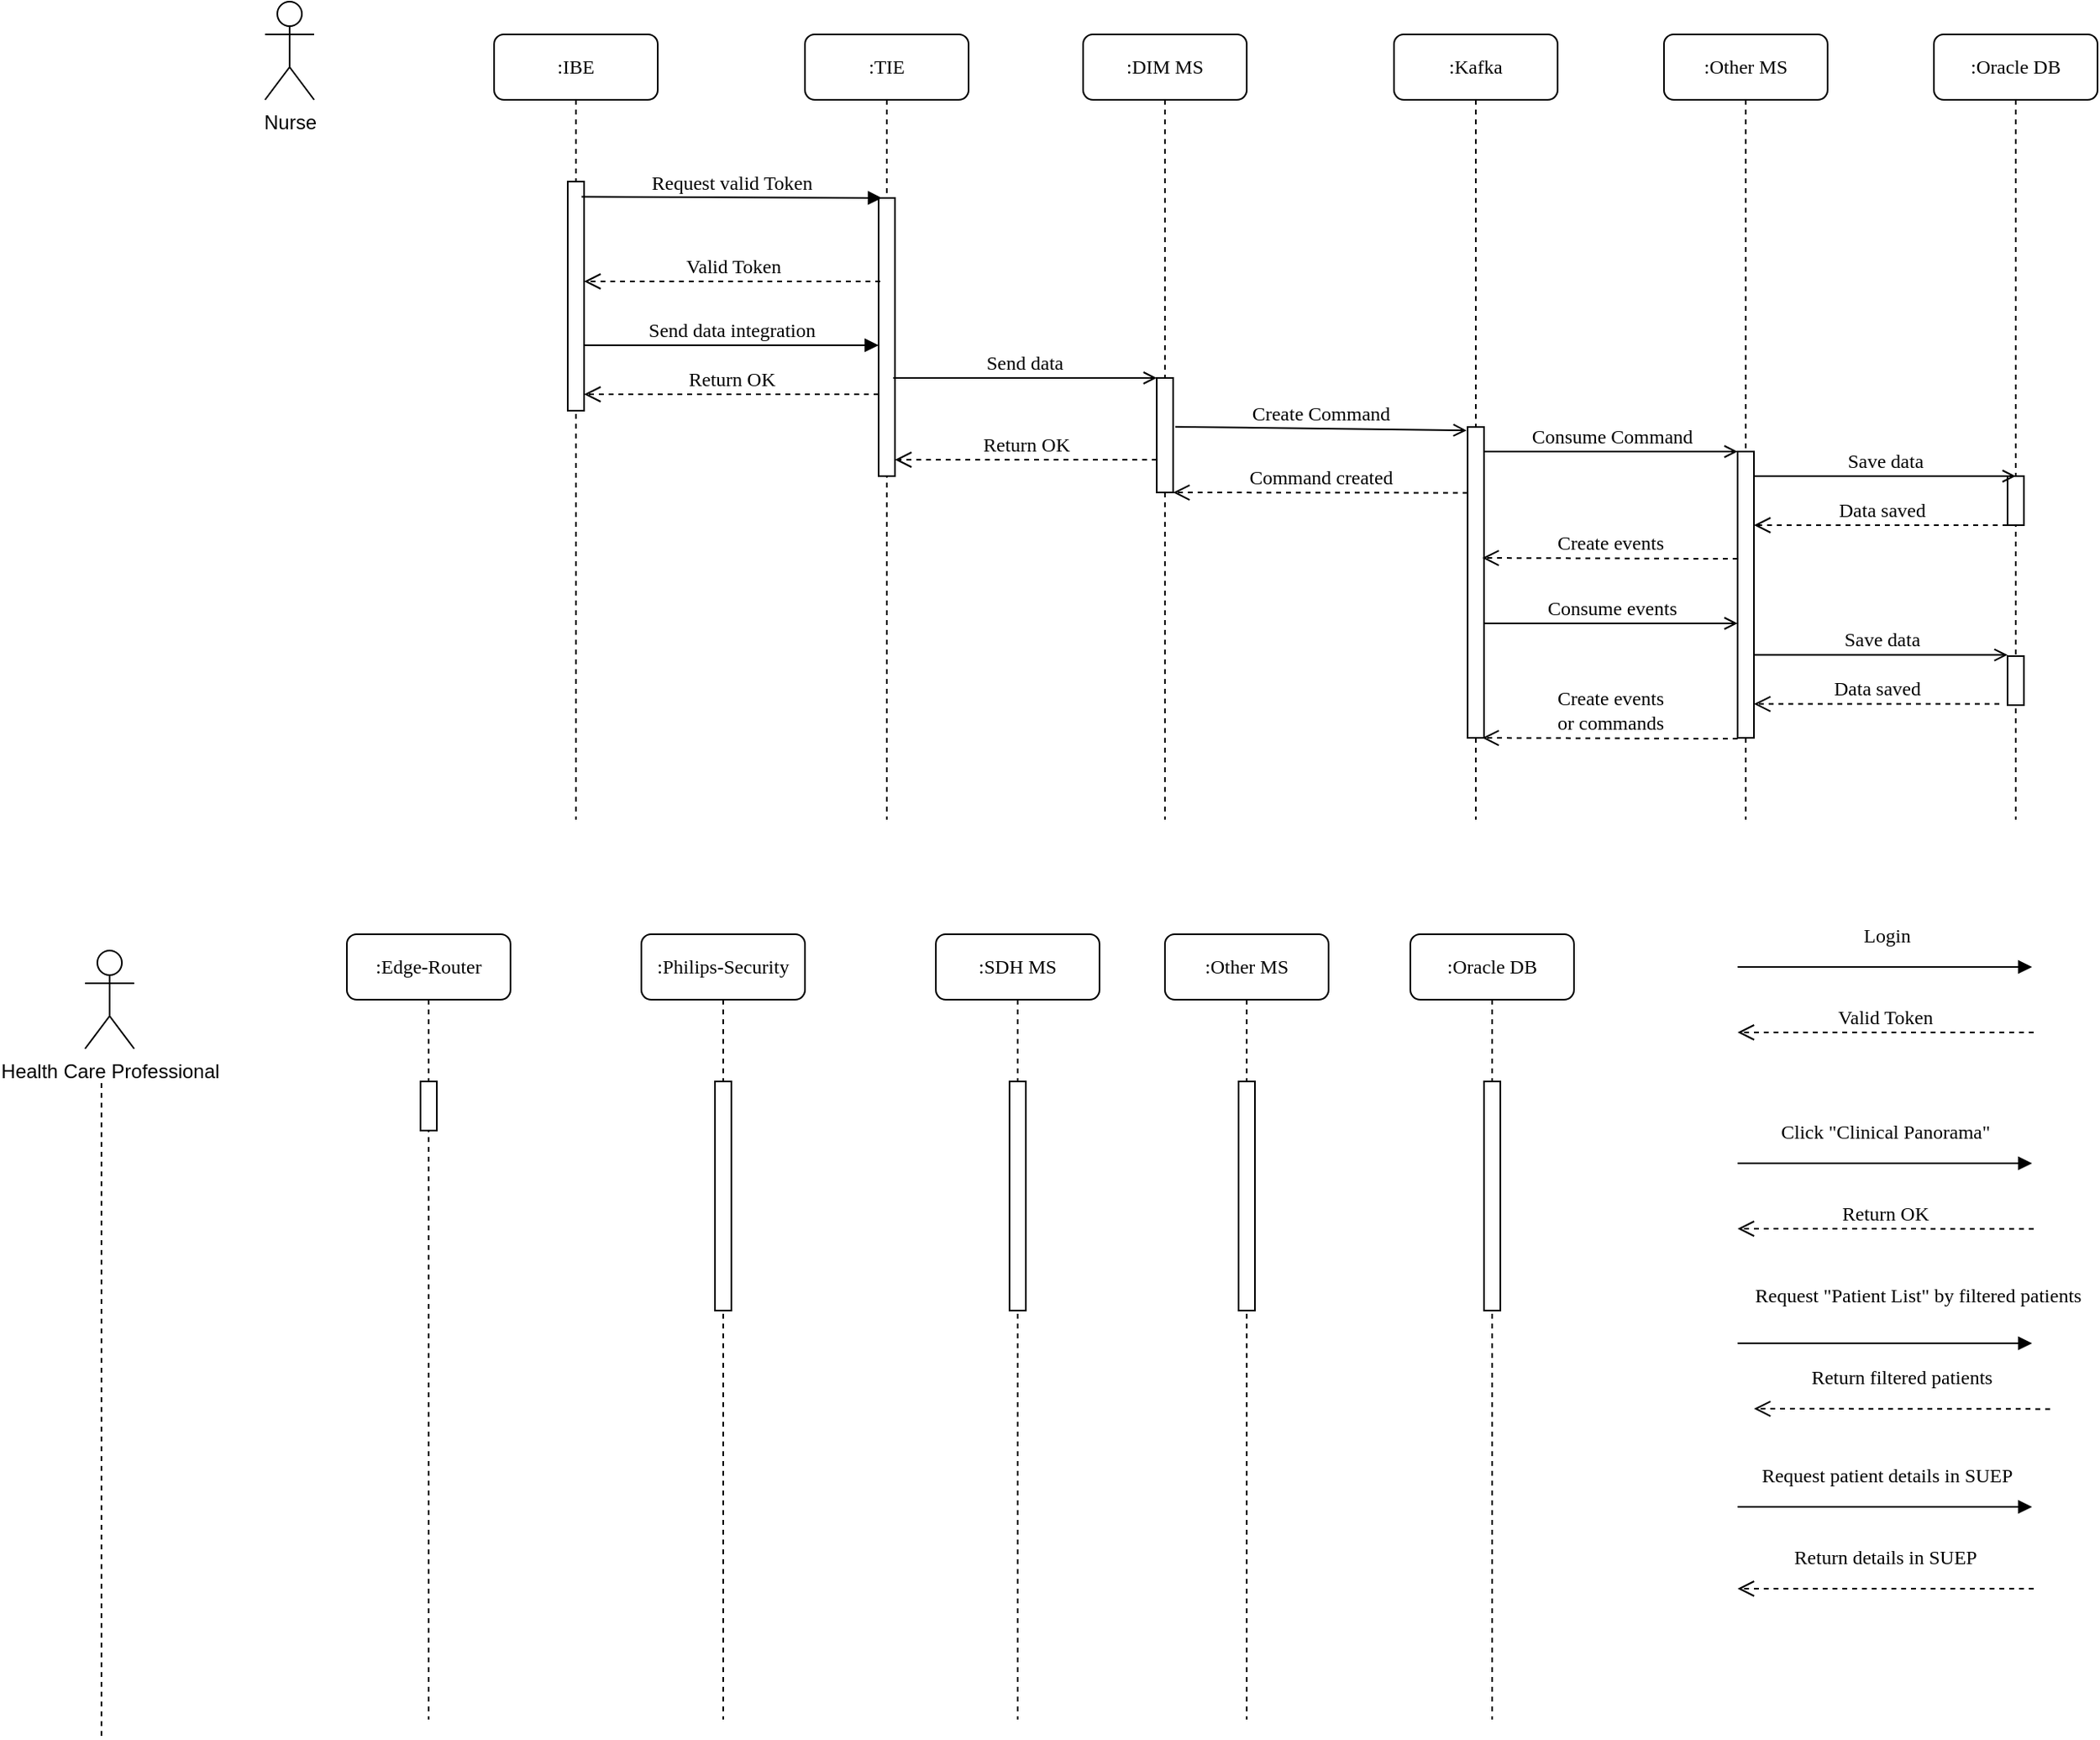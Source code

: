 <mxfile version="24.4.13" type="github">
  <diagram name="Page-1" id="rFNN8qEmDHb4V85OfL6x">
    <mxGraphModel dx="2280" dy="527" grid="1" gridSize="10" guides="1" tooltips="1" connect="1" arrows="1" fold="1" page="1" pageScale="1" pageWidth="850" pageHeight="1100" math="0" shadow="0">
      <root>
        <mxCell id="0" />
        <mxCell id="1" parent="0" />
        <mxCell id="iZ2527w8M4fYvjXvJs2w-1" value=":IBE" style="shape=umlLifeline;perimeter=lifelinePerimeter;whiteSpace=wrap;html=1;container=1;collapsible=0;recursiveResize=0;outlineConnect=0;rounded=1;shadow=0;comic=0;labelBackgroundColor=none;strokeWidth=1;fontFamily=Verdana;fontSize=12;align=center;" vertex="1" parent="1">
          <mxGeometry x="50" y="40" width="100" height="480" as="geometry" />
        </mxCell>
        <mxCell id="iZ2527w8M4fYvjXvJs2w-2" value="" style="html=1;points=[];perimeter=orthogonalPerimeter;rounded=0;shadow=0;comic=0;labelBackgroundColor=none;strokeWidth=1;fontFamily=Verdana;fontSize=12;align=center;" vertex="1" parent="iZ2527w8M4fYvjXvJs2w-1">
          <mxGeometry x="45" y="90" width="10" height="140" as="geometry" />
        </mxCell>
        <mxCell id="iZ2527w8M4fYvjXvJs2w-3" value=":TIE" style="shape=umlLifeline;perimeter=lifelinePerimeter;whiteSpace=wrap;html=1;container=1;collapsible=0;recursiveResize=0;outlineConnect=0;rounded=1;shadow=0;comic=0;labelBackgroundColor=none;strokeWidth=1;fontFamily=Verdana;fontSize=12;align=center;" vertex="1" parent="1">
          <mxGeometry x="240" y="40" width="100" height="480" as="geometry" />
        </mxCell>
        <mxCell id="iZ2527w8M4fYvjXvJs2w-4" value="" style="html=1;points=[];perimeter=orthogonalPerimeter;rounded=0;shadow=0;comic=0;labelBackgroundColor=none;strokeWidth=1;fontFamily=Verdana;fontSize=12;align=center;" vertex="1" parent="iZ2527w8M4fYvjXvJs2w-3">
          <mxGeometry x="45" y="100" width="10" height="170" as="geometry" />
        </mxCell>
        <mxCell id="iZ2527w8M4fYvjXvJs2w-5" value=":DIM MS" style="shape=umlLifeline;perimeter=lifelinePerimeter;whiteSpace=wrap;html=1;container=1;collapsible=0;recursiveResize=0;outlineConnect=0;rounded=1;shadow=0;comic=0;labelBackgroundColor=none;strokeWidth=1;fontFamily=Verdana;fontSize=12;align=center;" vertex="1" parent="1">
          <mxGeometry x="410" y="40" width="100" height="480" as="geometry" />
        </mxCell>
        <mxCell id="iZ2527w8M4fYvjXvJs2w-6" value="" style="html=1;points=[];perimeter=orthogonalPerimeter;rounded=0;shadow=0;comic=0;labelBackgroundColor=none;strokeWidth=1;fontFamily=Verdana;fontSize=12;align=center;" vertex="1" parent="iZ2527w8M4fYvjXvJs2w-5">
          <mxGeometry x="45" y="210" width="10" height="70" as="geometry" />
        </mxCell>
        <mxCell id="iZ2527w8M4fYvjXvJs2w-7" value=":Kafka" style="shape=umlLifeline;perimeter=lifelinePerimeter;whiteSpace=wrap;html=1;container=1;collapsible=0;recursiveResize=0;outlineConnect=0;rounded=1;shadow=0;comic=0;labelBackgroundColor=none;strokeWidth=1;fontFamily=Verdana;fontSize=12;align=center;" vertex="1" parent="1">
          <mxGeometry x="600" y="40" width="100" height="480" as="geometry" />
        </mxCell>
        <mxCell id="iZ2527w8M4fYvjXvJs2w-8" value="" style="html=1;points=[];perimeter=orthogonalPerimeter;rounded=0;shadow=0;comic=0;labelBackgroundColor=none;strokeWidth=1;fontFamily=Verdana;fontSize=12;align=center;" vertex="1" parent="iZ2527w8M4fYvjXvJs2w-7">
          <mxGeometry x="45" y="240" width="10" height="190" as="geometry" />
        </mxCell>
        <mxCell id="iZ2527w8M4fYvjXvJs2w-9" value=":Other MS" style="shape=umlLifeline;perimeter=lifelinePerimeter;whiteSpace=wrap;html=1;container=1;collapsible=0;recursiveResize=0;outlineConnect=0;rounded=1;shadow=0;comic=0;labelBackgroundColor=none;strokeWidth=1;fontFamily=Verdana;fontSize=12;align=center;" vertex="1" parent="1">
          <mxGeometry x="765" y="40" width="100" height="480" as="geometry" />
        </mxCell>
        <mxCell id="iZ2527w8M4fYvjXvJs2w-10" value="" style="html=1;points=[];perimeter=orthogonalPerimeter;rounded=0;shadow=0;comic=0;labelBackgroundColor=none;strokeWidth=1;fontFamily=Verdana;fontSize=12;align=center;" vertex="1" parent="iZ2527w8M4fYvjXvJs2w-9">
          <mxGeometry x="45" y="255" width="10" height="175" as="geometry" />
        </mxCell>
        <mxCell id="iZ2527w8M4fYvjXvJs2w-11" value="Consume Command" style="html=1;verticalAlign=bottom;endArrow=open;labelBackgroundColor=none;fontFamily=Verdana;fontSize=12;entryX=-0.062;entryY=0.011;entryDx=0;entryDy=0;entryPerimeter=0;endFill=0;" edge="1" parent="iZ2527w8M4fYvjXvJs2w-9">
          <mxGeometry relative="1" as="geometry">
            <mxPoint x="-110" y="255" as="sourcePoint" />
            <mxPoint x="45" y="255" as="targetPoint" />
          </mxGeometry>
        </mxCell>
        <mxCell id="iZ2527w8M4fYvjXvJs2w-12" value=":Oracle DB" style="shape=umlLifeline;perimeter=lifelinePerimeter;whiteSpace=wrap;html=1;container=1;collapsible=0;recursiveResize=0;outlineConnect=0;rounded=1;shadow=0;comic=0;labelBackgroundColor=none;strokeWidth=1;fontFamily=Verdana;fontSize=12;align=center;" vertex="1" parent="1">
          <mxGeometry x="930" y="40" width="100" height="480" as="geometry" />
        </mxCell>
        <mxCell id="iZ2527w8M4fYvjXvJs2w-13" value="" style="html=1;points=[];perimeter=orthogonalPerimeter;rounded=0;shadow=0;comic=0;labelBackgroundColor=none;strokeWidth=1;fontFamily=Verdana;fontSize=12;align=center;" vertex="1" parent="iZ2527w8M4fYvjXvJs2w-12">
          <mxGeometry x="45" y="270" width="10" height="30" as="geometry" />
        </mxCell>
        <mxCell id="iZ2527w8M4fYvjXvJs2w-14" value="" style="html=1;points=[];perimeter=orthogonalPerimeter;rounded=0;shadow=0;comic=0;labelBackgroundColor=none;strokeWidth=1;fontFamily=Verdana;fontSize=12;align=center;" vertex="1" parent="iZ2527w8M4fYvjXvJs2w-12">
          <mxGeometry x="45" y="380" width="10" height="30" as="geometry" />
        </mxCell>
        <mxCell id="iZ2527w8M4fYvjXvJs2w-15" value="Save data" style="html=1;verticalAlign=bottom;endArrow=open;labelBackgroundColor=none;fontFamily=Verdana;fontSize=12;endFill=0;" edge="1" parent="iZ2527w8M4fYvjXvJs2w-12" source="iZ2527w8M4fYvjXvJs2w-10">
          <mxGeometry relative="1" as="geometry">
            <mxPoint x="-100" y="379" as="sourcePoint" />
            <mxPoint x="45" y="379.31" as="targetPoint" />
          </mxGeometry>
        </mxCell>
        <mxCell id="iZ2527w8M4fYvjXvJs2w-16" value="Data saved" style="html=1;verticalAlign=bottom;endArrow=open;dashed=1;endSize=8;labelBackgroundColor=none;fontFamily=Verdana;fontSize=12;edgeStyle=elbowEdgeStyle;elbow=vertical;" edge="1" parent="iZ2527w8M4fYvjXvJs2w-12" target="iZ2527w8M4fYvjXvJs2w-10">
          <mxGeometry relative="1" as="geometry">
            <mxPoint x="-90" y="409" as="targetPoint" />
            <Array as="points">
              <mxPoint x="-85" y="409.31" />
            </Array>
            <mxPoint x="40" y="409.31" as="sourcePoint" />
          </mxGeometry>
        </mxCell>
        <mxCell id="iZ2527w8M4fYvjXvJs2w-17" value="Send data" style="html=1;verticalAlign=bottom;endArrow=open;labelBackgroundColor=none;fontFamily=Verdana;fontSize=12;exitX=0.89;exitY=0.841;exitDx=0;exitDy=0;exitPerimeter=0;endFill=0;" edge="1" parent="1">
          <mxGeometry relative="1" as="geometry">
            <mxPoint x="293.9" y="250.0" as="sourcePoint" />
            <mxPoint x="455" y="250.0" as="targetPoint" />
          </mxGeometry>
        </mxCell>
        <mxCell id="iZ2527w8M4fYvjXvJs2w-18" value="Send data integration" style="html=1;verticalAlign=bottom;endArrow=block;labelBackgroundColor=none;fontFamily=Verdana;fontSize=12;exitX=1;exitY=0.529;exitDx=0;exitDy=0;exitPerimeter=0;" edge="1" parent="1">
          <mxGeometry relative="1" as="geometry">
            <mxPoint x="105" y="230" as="sourcePoint" />
            <mxPoint x="285" y="230" as="targetPoint" />
          </mxGeometry>
        </mxCell>
        <mxCell id="iZ2527w8M4fYvjXvJs2w-19" value="Request valid Token" style="html=1;verticalAlign=bottom;endArrow=block;labelBackgroundColor=none;fontFamily=Verdana;fontSize=12;entryX=0.2;entryY=0;entryDx=0;entryDy=0;entryPerimeter=0;exitX=0.845;exitY=0.066;exitDx=0;exitDy=0;exitPerimeter=0;" edge="1" parent="1" source="iZ2527w8M4fYvjXvJs2w-2" target="iZ2527w8M4fYvjXvJs2w-4">
          <mxGeometry relative="1" as="geometry">
            <mxPoint x="120" y="140" as="sourcePoint" />
            <mxPoint x="280" y="140" as="targetPoint" />
          </mxGeometry>
        </mxCell>
        <mxCell id="iZ2527w8M4fYvjXvJs2w-20" value="Valid Token" style="html=1;verticalAlign=bottom;endArrow=open;dashed=1;endSize=8;labelBackgroundColor=none;fontFamily=Verdana;fontSize=12;edgeStyle=elbowEdgeStyle;elbow=vertical;exitX=0.1;exitY=0.3;exitDx=0;exitDy=0;exitPerimeter=0;" edge="1" parent="1" source="iZ2527w8M4fYvjXvJs2w-4" target="iZ2527w8M4fYvjXvJs2w-2">
          <mxGeometry relative="1" as="geometry">
            <mxPoint x="120" y="180" as="targetPoint" />
            <Array as="points" />
            <mxPoint x="270" y="180" as="sourcePoint" />
          </mxGeometry>
        </mxCell>
        <mxCell id="iZ2527w8M4fYvjXvJs2w-21" value="Create Command" style="html=1;verticalAlign=bottom;endArrow=open;labelBackgroundColor=none;fontFamily=Verdana;fontSize=12;entryX=-0.062;entryY=0.011;entryDx=0;entryDy=0;entryPerimeter=0;exitX=1.129;exitY=0.426;exitDx=0;exitDy=0;exitPerimeter=0;endFill=0;" edge="1" parent="1" source="iZ2527w8M4fYvjXvJs2w-6" target="iZ2527w8M4fYvjXvJs2w-8">
          <mxGeometry relative="1" as="geometry">
            <mxPoint x="480" y="280" as="sourcePoint" />
            <mxPoint x="610" y="280" as="targetPoint" />
          </mxGeometry>
        </mxCell>
        <mxCell id="iZ2527w8M4fYvjXvJs2w-22" value="Return OK" style="html=1;verticalAlign=bottom;endArrow=open;dashed=1;endSize=8;labelBackgroundColor=none;fontFamily=Verdana;fontSize=12;edgeStyle=elbowEdgeStyle;elbow=vertical;" edge="1" parent="1" target="iZ2527w8M4fYvjXvJs2w-2">
          <mxGeometry relative="1" as="geometry">
            <mxPoint x="110" y="260" as="targetPoint" />
            <Array as="points">
              <mxPoint x="270" y="260" />
            </Array>
            <mxPoint x="285" y="260" as="sourcePoint" />
          </mxGeometry>
        </mxCell>
        <mxCell id="iZ2527w8M4fYvjXvJs2w-23" value="Return OK" style="html=1;verticalAlign=bottom;endArrow=open;dashed=1;endSize=8;labelBackgroundColor=none;fontFamily=Verdana;fontSize=12;edgeStyle=elbowEdgeStyle;elbow=vertical;" edge="1" parent="1" source="iZ2527w8M4fYvjXvJs2w-6" target="iZ2527w8M4fYvjXvJs2w-4">
          <mxGeometry relative="1" as="geometry">
            <mxPoint x="310" y="300" as="targetPoint" />
            <Array as="points">
              <mxPoint x="445" y="300" />
            </Array>
            <mxPoint x="450" y="300" as="sourcePoint" />
          </mxGeometry>
        </mxCell>
        <mxCell id="iZ2527w8M4fYvjXvJs2w-24" value="Save data" style="html=1;verticalAlign=bottom;endArrow=open;labelBackgroundColor=none;fontFamily=Verdana;fontSize=12;endFill=0;" edge="1" parent="1">
          <mxGeometry relative="1" as="geometry">
            <mxPoint x="820" y="310" as="sourcePoint" />
            <mxPoint x="980" y="310" as="targetPoint" />
          </mxGeometry>
        </mxCell>
        <mxCell id="iZ2527w8M4fYvjXvJs2w-25" value="Create events" style="html=1;verticalAlign=bottom;endArrow=open;dashed=1;endSize=8;labelBackgroundColor=none;fontFamily=Verdana;fontSize=12;edgeStyle=elbowEdgeStyle;elbow=vertical;exitX=0.103;exitY=0.536;exitDx=0;exitDy=0;exitPerimeter=0;" edge="1" parent="1">
          <mxGeometry relative="1" as="geometry">
            <mxPoint x="653.97" y="360" as="targetPoint" />
            <Array as="points">
              <mxPoint x="738.97" y="360" />
            </Array>
            <mxPoint x="810.0" y="360.56" as="sourcePoint" />
          </mxGeometry>
        </mxCell>
        <mxCell id="iZ2527w8M4fYvjXvJs2w-26" value="Data saved" style="html=1;verticalAlign=bottom;endArrow=open;dashed=1;endSize=8;labelBackgroundColor=none;fontFamily=Verdana;fontSize=12;edgeStyle=elbowEdgeStyle;elbow=vertical;" edge="1" parent="1" source="iZ2527w8M4fYvjXvJs2w-13" target="iZ2527w8M4fYvjXvJs2w-10">
          <mxGeometry relative="1" as="geometry">
            <mxPoint x="870" y="350" as="targetPoint" />
            <Array as="points">
              <mxPoint x="850" y="340" />
            </Array>
            <mxPoint x="960" y="339" as="sourcePoint" />
          </mxGeometry>
        </mxCell>
        <mxCell id="iZ2527w8M4fYvjXvJs2w-27" value="Command created" style="html=1;verticalAlign=bottom;endArrow=open;dashed=1;endSize=8;labelBackgroundColor=none;fontFamily=Verdana;fontSize=12;edgeStyle=elbowEdgeStyle;elbow=vertical;" edge="1" parent="1">
          <mxGeometry relative="1" as="geometry">
            <mxPoint x="465" y="320.004" as="targetPoint" />
            <Array as="points" />
            <mxPoint x="645" y="320.241" as="sourcePoint" />
          </mxGeometry>
        </mxCell>
        <mxCell id="iZ2527w8M4fYvjXvJs2w-28" value="Consume events" style="html=1;verticalAlign=bottom;endArrow=open;labelBackgroundColor=none;fontFamily=Verdana;fontSize=12;entryX=-0.062;entryY=0.011;entryDx=0;entryDy=0;entryPerimeter=0;endFill=0;" edge="1" parent="1">
          <mxGeometry relative="1" as="geometry">
            <mxPoint x="655" y="400" as="sourcePoint" />
            <mxPoint x="810" y="400" as="targetPoint" />
          </mxGeometry>
        </mxCell>
        <mxCell id="iZ2527w8M4fYvjXvJs2w-29" value="Create events &lt;br&gt;or commands" style="html=1;verticalAlign=bottom;endArrow=open;dashed=1;endSize=8;labelBackgroundColor=none;fontFamily=Verdana;fontSize=12;edgeStyle=elbowEdgeStyle;elbow=vertical;exitX=0.103;exitY=0.536;exitDx=0;exitDy=0;exitPerimeter=0;" edge="1" parent="1">
          <mxGeometry relative="1" as="geometry">
            <mxPoint x="653.97" y="470" as="targetPoint" />
            <Array as="points">
              <mxPoint x="738.97" y="470" />
            </Array>
            <mxPoint x="810.0" y="470.56" as="sourcePoint" />
          </mxGeometry>
        </mxCell>
        <mxCell id="iZ2527w8M4fYvjXvJs2w-30" value="Nurse" style="shape=umlActor;verticalLabelPosition=bottom;verticalAlign=top;html=1;outlineConnect=0;" vertex="1" parent="1">
          <mxGeometry x="-90" y="20" width="30" height="60" as="geometry" />
        </mxCell>
        <mxCell id="iZ2527w8M4fYvjXvJs2w-33" value="Login" style="html=1;verticalAlign=bottom;endArrow=block;labelBackgroundColor=none;fontFamily=Verdana;fontSize=12;exitX=1;exitY=0.529;exitDx=0;exitDy=0;exitPerimeter=0;" edge="1" parent="1">
          <mxGeometry x="0.004" y="10" relative="1" as="geometry">
            <mxPoint x="810" y="610" as="sourcePoint" />
            <mxPoint x="990" y="610" as="targetPoint" />
            <mxPoint as="offset" />
          </mxGeometry>
        </mxCell>
        <mxCell id="iZ2527w8M4fYvjXvJs2w-35" value="Valid Token" style="html=1;verticalAlign=bottom;endArrow=open;dashed=1;endSize=8;labelBackgroundColor=none;fontFamily=Verdana;fontSize=12;edgeStyle=elbowEdgeStyle;elbow=vertical;exitX=0.1;exitY=0.3;exitDx=0;exitDy=0;exitPerimeter=0;" edge="1" parent="1">
          <mxGeometry x="0.003" relative="1" as="geometry">
            <mxPoint x="810" y="650" as="targetPoint" />
            <Array as="points" />
            <mxPoint x="991" y="650" as="sourcePoint" />
            <mxPoint as="offset" />
          </mxGeometry>
        </mxCell>
        <mxCell id="iZ2527w8M4fYvjXvJs2w-36" value="Health Care Professional" style="shape=umlActor;verticalLabelPosition=bottom;verticalAlign=top;html=1;outlineConnect=0;" vertex="1" parent="1">
          <mxGeometry x="-200" y="600" width="30" height="60" as="geometry" />
        </mxCell>
        <mxCell id="iZ2527w8M4fYvjXvJs2w-37" value="Click &quot;Clinical Panorama&quot;" style="html=1;verticalAlign=bottom;endArrow=block;labelBackgroundColor=none;fontFamily=Verdana;fontSize=12;exitX=1;exitY=0.529;exitDx=0;exitDy=0;exitPerimeter=0;" edge="1" parent="1">
          <mxGeometry y="10" relative="1" as="geometry">
            <mxPoint x="810" y="730" as="sourcePoint" />
            <mxPoint x="990" y="730" as="targetPoint" />
            <mxPoint as="offset" />
          </mxGeometry>
        </mxCell>
        <mxCell id="iZ2527w8M4fYvjXvJs2w-40" value="Return OK" style="html=1;verticalAlign=bottom;endArrow=open;dashed=1;endSize=8;labelBackgroundColor=none;fontFamily=Verdana;fontSize=12;edgeStyle=elbowEdgeStyle;elbow=vertical;exitX=0.1;exitY=0.3;exitDx=0;exitDy=0;exitPerimeter=0;" edge="1" parent="1">
          <mxGeometry x="0.004" relative="1" as="geometry">
            <mxPoint x="810" y="770.1" as="targetPoint" />
            <Array as="points" />
            <mxPoint x="991" y="770.1" as="sourcePoint" />
            <mxPoint as="offset" />
          </mxGeometry>
        </mxCell>
        <mxCell id="iZ2527w8M4fYvjXvJs2w-41" value="Request &quot;Patient List&quot; by filtered patients" style="html=1;verticalAlign=bottom;endArrow=block;labelBackgroundColor=none;fontFamily=Verdana;fontSize=12;exitX=1;exitY=0.529;exitDx=0;exitDy=0;exitPerimeter=0;" edge="1" parent="1">
          <mxGeometry x="0.218" y="20" relative="1" as="geometry">
            <mxPoint x="810" y="840" as="sourcePoint" />
            <mxPoint x="990" y="840" as="targetPoint" />
            <mxPoint as="offset" />
          </mxGeometry>
        </mxCell>
        <mxCell id="iZ2527w8M4fYvjXvJs2w-43" value="Return filtered patients" style="html=1;verticalAlign=bottom;endArrow=open;dashed=1;endSize=8;labelBackgroundColor=none;fontFamily=Verdana;fontSize=12;edgeStyle=elbowEdgeStyle;elbow=vertical;exitX=0.1;exitY=0.3;exitDx=0;exitDy=0;exitPerimeter=0;" edge="1" parent="1">
          <mxGeometry x="0.005" y="-10" relative="1" as="geometry">
            <mxPoint x="820" y="880.2" as="targetPoint" />
            <Array as="points" />
            <mxPoint x="1001" y="880.2" as="sourcePoint" />
            <mxPoint as="offset" />
          </mxGeometry>
        </mxCell>
        <mxCell id="iZ2527w8M4fYvjXvJs2w-45" value="Request patient details in SUEP" style="html=1;verticalAlign=bottom;endArrow=block;labelBackgroundColor=none;fontFamily=Verdana;fontSize=12;exitX=1;exitY=0.529;exitDx=0;exitDy=0;exitPerimeter=0;" edge="1" parent="1">
          <mxGeometry x="0.004" y="10" relative="1" as="geometry">
            <mxPoint x="810" y="940" as="sourcePoint" />
            <mxPoint x="990" y="940" as="targetPoint" />
            <mxPoint as="offset" />
          </mxGeometry>
        </mxCell>
        <mxCell id="iZ2527w8M4fYvjXvJs2w-46" value="Return details in SUEP" style="html=1;verticalAlign=bottom;endArrow=open;dashed=1;endSize=8;labelBackgroundColor=none;fontFamily=Verdana;fontSize=12;edgeStyle=elbowEdgeStyle;elbow=vertical;exitX=0.1;exitY=0.3;exitDx=0;exitDy=0;exitPerimeter=0;" edge="1" parent="1">
          <mxGeometry x="0.005" y="-10" relative="1" as="geometry">
            <mxPoint x="810" y="990" as="targetPoint" />
            <Array as="points" />
            <mxPoint x="991" y="990" as="sourcePoint" />
            <mxPoint as="offset" />
          </mxGeometry>
        </mxCell>
        <mxCell id="iZ2527w8M4fYvjXvJs2w-47" value=":Edge-Router" style="shape=umlLifeline;perimeter=lifelinePerimeter;whiteSpace=wrap;html=1;container=1;collapsible=0;recursiveResize=0;outlineConnect=0;rounded=1;shadow=0;comic=0;labelBackgroundColor=none;strokeWidth=1;fontFamily=Verdana;fontSize=12;align=center;" vertex="1" parent="1">
          <mxGeometry x="-40" y="590" width="100" height="480" as="geometry" />
        </mxCell>
        <mxCell id="iZ2527w8M4fYvjXvJs2w-48" value="" style="html=1;points=[];perimeter=orthogonalPerimeter;rounded=0;shadow=0;comic=0;labelBackgroundColor=none;strokeWidth=1;fontFamily=Verdana;fontSize=12;align=center;" vertex="1" parent="iZ2527w8M4fYvjXvJs2w-47">
          <mxGeometry x="45" y="90" width="10" height="30" as="geometry" />
        </mxCell>
        <mxCell id="iZ2527w8M4fYvjXvJs2w-49" value=":Philips-Security" style="shape=umlLifeline;perimeter=lifelinePerimeter;whiteSpace=wrap;html=1;container=1;collapsible=0;recursiveResize=0;outlineConnect=0;rounded=1;shadow=0;comic=0;labelBackgroundColor=none;strokeWidth=1;fontFamily=Verdana;fontSize=12;align=center;" vertex="1" parent="1">
          <mxGeometry x="140" y="590" width="100" height="480" as="geometry" />
        </mxCell>
        <mxCell id="iZ2527w8M4fYvjXvJs2w-50" value="" style="html=1;points=[];perimeter=orthogonalPerimeter;rounded=0;shadow=0;comic=0;labelBackgroundColor=none;strokeWidth=1;fontFamily=Verdana;fontSize=12;align=center;" vertex="1" parent="iZ2527w8M4fYvjXvJs2w-49">
          <mxGeometry x="45" y="90" width="10" height="140" as="geometry" />
        </mxCell>
        <mxCell id="iZ2527w8M4fYvjXvJs2w-51" value=":SDH MS" style="shape=umlLifeline;perimeter=lifelinePerimeter;whiteSpace=wrap;html=1;container=1;collapsible=0;recursiveResize=0;outlineConnect=0;rounded=1;shadow=0;comic=0;labelBackgroundColor=none;strokeWidth=1;fontFamily=Verdana;fontSize=12;align=center;" vertex="1" parent="1">
          <mxGeometry x="320" y="590" width="100" height="480" as="geometry" />
        </mxCell>
        <mxCell id="iZ2527w8M4fYvjXvJs2w-52" value="" style="html=1;points=[];perimeter=orthogonalPerimeter;rounded=0;shadow=0;comic=0;labelBackgroundColor=none;strokeWidth=1;fontFamily=Verdana;fontSize=12;align=center;" vertex="1" parent="iZ2527w8M4fYvjXvJs2w-51">
          <mxGeometry x="45" y="90" width="10" height="140" as="geometry" />
        </mxCell>
        <mxCell id="iZ2527w8M4fYvjXvJs2w-53" value=":Other MS" style="shape=umlLifeline;perimeter=lifelinePerimeter;whiteSpace=wrap;html=1;container=1;collapsible=0;recursiveResize=0;outlineConnect=0;rounded=1;shadow=0;comic=0;labelBackgroundColor=none;strokeWidth=1;fontFamily=Verdana;fontSize=12;align=center;" vertex="1" parent="1">
          <mxGeometry x="460" y="590" width="100" height="480" as="geometry" />
        </mxCell>
        <mxCell id="iZ2527w8M4fYvjXvJs2w-54" value="" style="html=1;points=[];perimeter=orthogonalPerimeter;rounded=0;shadow=0;comic=0;labelBackgroundColor=none;strokeWidth=1;fontFamily=Verdana;fontSize=12;align=center;" vertex="1" parent="iZ2527w8M4fYvjXvJs2w-53">
          <mxGeometry x="45" y="90" width="10" height="140" as="geometry" />
        </mxCell>
        <mxCell id="iZ2527w8M4fYvjXvJs2w-55" value=":Oracle DB" style="shape=umlLifeline;perimeter=lifelinePerimeter;whiteSpace=wrap;html=1;container=1;collapsible=0;recursiveResize=0;outlineConnect=0;rounded=1;shadow=0;comic=0;labelBackgroundColor=none;strokeWidth=1;fontFamily=Verdana;fontSize=12;align=center;" vertex="1" parent="1">
          <mxGeometry x="610" y="590" width="100" height="480" as="geometry" />
        </mxCell>
        <mxCell id="iZ2527w8M4fYvjXvJs2w-56" value="" style="html=1;points=[];perimeter=orthogonalPerimeter;rounded=0;shadow=0;comic=0;labelBackgroundColor=none;strokeWidth=1;fontFamily=Verdana;fontSize=12;align=center;" vertex="1" parent="iZ2527w8M4fYvjXvJs2w-55">
          <mxGeometry x="45" y="90" width="10" height="140" as="geometry" />
        </mxCell>
        <mxCell id="iZ2527w8M4fYvjXvJs2w-57" value="" style="endArrow=none;dashed=1;html=1;rounded=0;" edge="1" parent="1">
          <mxGeometry width="50" height="50" relative="1" as="geometry">
            <mxPoint x="-190" y="1080" as="sourcePoint" />
            <mxPoint x="-190" y="680" as="targetPoint" />
          </mxGeometry>
        </mxCell>
      </root>
    </mxGraphModel>
  </diagram>
</mxfile>

